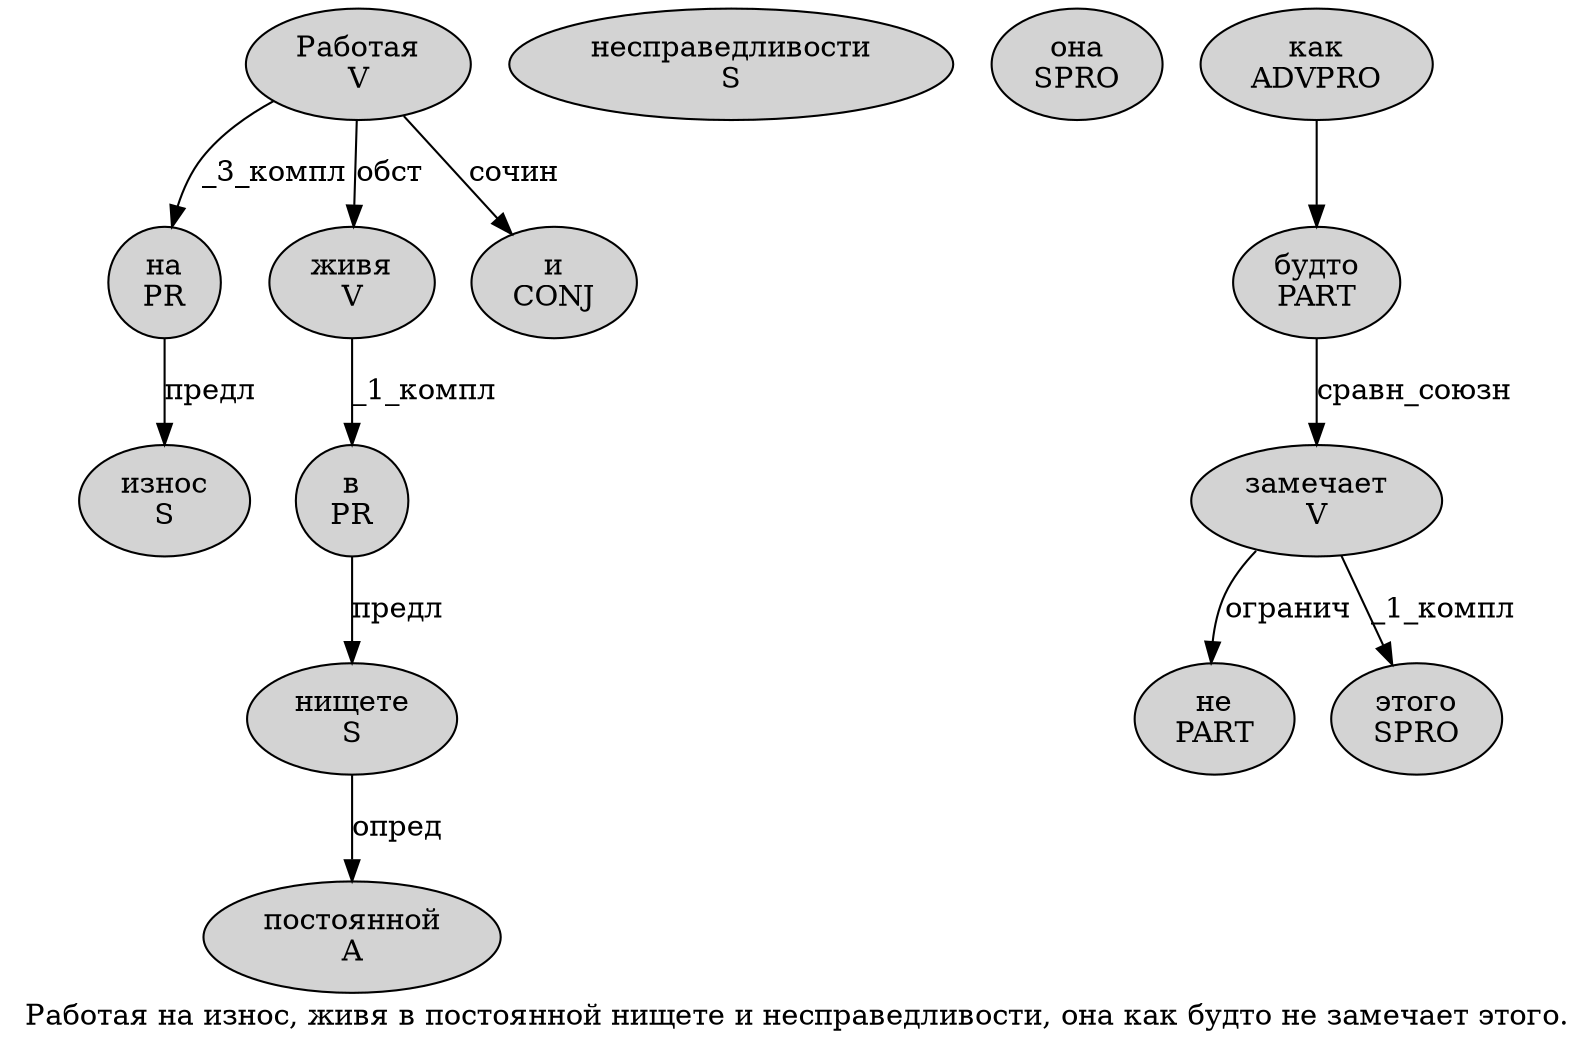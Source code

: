 digraph SENTENCE_1619 {
	graph [label="Работая на износ, живя в постоянной нищете и несправедливости, она как будто не замечает этого."]
	node [style=filled]
		0 [label="Работая
V" color="" fillcolor=lightgray penwidth=1 shape=ellipse]
		1 [label="на
PR" color="" fillcolor=lightgray penwidth=1 shape=ellipse]
		2 [label="износ
S" color="" fillcolor=lightgray penwidth=1 shape=ellipse]
		4 [label="живя
V" color="" fillcolor=lightgray penwidth=1 shape=ellipse]
		5 [label="в
PR" color="" fillcolor=lightgray penwidth=1 shape=ellipse]
		6 [label="постоянной
A" color="" fillcolor=lightgray penwidth=1 shape=ellipse]
		7 [label="нищете
S" color="" fillcolor=lightgray penwidth=1 shape=ellipse]
		8 [label="и
CONJ" color="" fillcolor=lightgray penwidth=1 shape=ellipse]
		9 [label="несправедливости
S" color="" fillcolor=lightgray penwidth=1 shape=ellipse]
		11 [label="она
SPRO" color="" fillcolor=lightgray penwidth=1 shape=ellipse]
		12 [label="как
ADVPRO" color="" fillcolor=lightgray penwidth=1 shape=ellipse]
		13 [label="будто
PART" color="" fillcolor=lightgray penwidth=1 shape=ellipse]
		14 [label="не
PART" color="" fillcolor=lightgray penwidth=1 shape=ellipse]
		15 [label="замечает
V" color="" fillcolor=lightgray penwidth=1 shape=ellipse]
		16 [label="этого
SPRO" color="" fillcolor=lightgray penwidth=1 shape=ellipse]
			5 -> 7 [label="предл"]
			12 -> 13
			1 -> 2 [label="предл"]
			13 -> 15 [label="сравн_союзн"]
			0 -> 1 [label="_3_компл"]
			0 -> 4 [label="обст"]
			0 -> 8 [label="сочин"]
			7 -> 6 [label="опред"]
			4 -> 5 [label="_1_компл"]
			15 -> 14 [label="огранич"]
			15 -> 16 [label="_1_компл"]
}